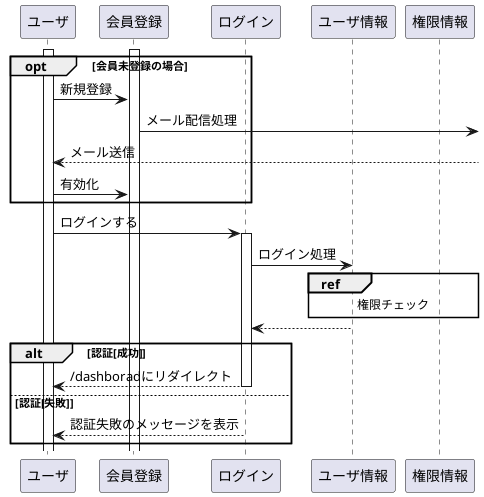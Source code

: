 @startuml
activate ユーザ
    opt 会員未登録の場合
        activate 会員登録
        ユーザ -> 会員登録:新規登録
        会員登録 -> :メール配信処理
        ユーザ <-- :メール送信
        ユーザ -> 会員登録:有効化

    end
    ユーザ -> ログイン : ログインする
    activate ログイン
    ログイン -> ユーザ情報 :ログイン処理
    ref over ユーザ情報,権限情報 :権限チェック
    ユーザ情報 --> ログイン
        alt 認証[成功]
            ログイン --> ユーザ : /dashboradにリダイレクト
            deactivate ログイン
        else 認証[失敗]
            ログイン --> ユーザ :認証失敗のメッセージを表示
        end
    deactivate ログイン
@enduml
